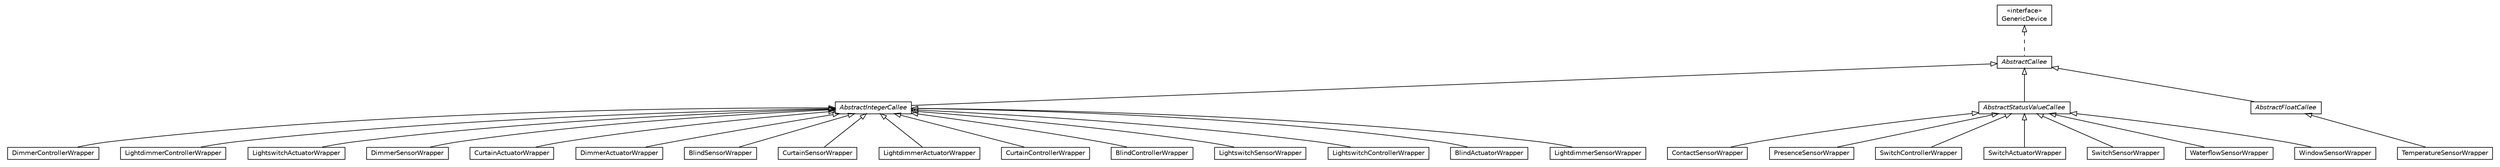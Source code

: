 #!/usr/local/bin/dot
#
# Class diagram 
# Generated by UMLGraph version R5_6-24-gf6e263 (http://www.umlgraph.org/)
#

digraph G {
	edge [fontname="Helvetica",fontsize=10,labelfontname="Helvetica",labelfontsize=10];
	node [fontname="Helvetica",fontsize=10,shape=plaintext];
	nodesep=0.25;
	ranksep=0.5;
	// org.universAAL.lddi.smarthome.exporter.devices.ContactSensorWrapper
	c875505 [label=<<table title="org.universAAL.lddi.smarthome.exporter.devices.ContactSensorWrapper" border="0" cellborder="1" cellspacing="0" cellpadding="2" port="p" href="./ContactSensorWrapper.html">
		<tr><td><table border="0" cellspacing="0" cellpadding="1">
<tr><td align="center" balign="center"> ContactSensorWrapper </td></tr>
		</table></td></tr>
		</table>>, URL="./ContactSensorWrapper.html", fontname="Helvetica", fontcolor="black", fontsize=10.0];
	// org.universAAL.lddi.smarthome.exporter.devices.PresenceSensorWrapper
	c875506 [label=<<table title="org.universAAL.lddi.smarthome.exporter.devices.PresenceSensorWrapper" border="0" cellborder="1" cellspacing="0" cellpadding="2" port="p" href="./PresenceSensorWrapper.html">
		<tr><td><table border="0" cellspacing="0" cellpadding="1">
<tr><td align="center" balign="center"> PresenceSensorWrapper </td></tr>
		</table></td></tr>
		</table>>, URL="./PresenceSensorWrapper.html", fontname="Helvetica", fontcolor="black", fontsize=10.0];
	// org.universAAL.lddi.smarthome.exporter.devices.DimmerControllerWrapper
	c875507 [label=<<table title="org.universAAL.lddi.smarthome.exporter.devices.DimmerControllerWrapper" border="0" cellborder="1" cellspacing="0" cellpadding="2" port="p" href="./DimmerControllerWrapper.html">
		<tr><td><table border="0" cellspacing="0" cellpadding="1">
<tr><td align="center" balign="center"> DimmerControllerWrapper </td></tr>
		</table></td></tr>
		</table>>, URL="./DimmerControllerWrapper.html", fontname="Helvetica", fontcolor="black", fontsize=10.0];
	// org.universAAL.lddi.smarthome.exporter.devices.LightdimmerControllerWrapper
	c875508 [label=<<table title="org.universAAL.lddi.smarthome.exporter.devices.LightdimmerControllerWrapper" border="0" cellborder="1" cellspacing="0" cellpadding="2" port="p" href="./LightdimmerControllerWrapper.html">
		<tr><td><table border="0" cellspacing="0" cellpadding="1">
<tr><td align="center" balign="center"> LightdimmerControllerWrapper </td></tr>
		</table></td></tr>
		</table>>, URL="./LightdimmerControllerWrapper.html", fontname="Helvetica", fontcolor="black", fontsize=10.0];
	// org.universAAL.lddi.smarthome.exporter.devices.LightswitchActuatorWrapper
	c875509 [label=<<table title="org.universAAL.lddi.smarthome.exporter.devices.LightswitchActuatorWrapper" border="0" cellborder="1" cellspacing="0" cellpadding="2" port="p" href="./LightswitchActuatorWrapper.html">
		<tr><td><table border="0" cellspacing="0" cellpadding="1">
<tr><td align="center" balign="center"> LightswitchActuatorWrapper </td></tr>
		</table></td></tr>
		</table>>, URL="./LightswitchActuatorWrapper.html", fontname="Helvetica", fontcolor="black", fontsize=10.0];
	// org.universAAL.lddi.smarthome.exporter.devices.GenericDevice
	c875510 [label=<<table title="org.universAAL.lddi.smarthome.exporter.devices.GenericDevice" border="0" cellborder="1" cellspacing="0" cellpadding="2" port="p" href="./GenericDevice.html">
		<tr><td><table border="0" cellspacing="0" cellpadding="1">
<tr><td align="center" balign="center"> &#171;interface&#187; </td></tr>
<tr><td align="center" balign="center"> GenericDevice </td></tr>
		</table></td></tr>
		</table>>, URL="./GenericDevice.html", fontname="Helvetica", fontcolor="black", fontsize=10.0];
	// org.universAAL.lddi.smarthome.exporter.devices.DimmerSensorWrapper
	c875511 [label=<<table title="org.universAAL.lddi.smarthome.exporter.devices.DimmerSensorWrapper" border="0" cellborder="1" cellspacing="0" cellpadding="2" port="p" href="./DimmerSensorWrapper.html">
		<tr><td><table border="0" cellspacing="0" cellpadding="1">
<tr><td align="center" balign="center"> DimmerSensorWrapper </td></tr>
		</table></td></tr>
		</table>>, URL="./DimmerSensorWrapper.html", fontname="Helvetica", fontcolor="black", fontsize=10.0];
	// org.universAAL.lddi.smarthome.exporter.devices.TemperatureSensorWrapper
	c875512 [label=<<table title="org.universAAL.lddi.smarthome.exporter.devices.TemperatureSensorWrapper" border="0" cellborder="1" cellspacing="0" cellpadding="2" port="p" href="./TemperatureSensorWrapper.html">
		<tr><td><table border="0" cellspacing="0" cellpadding="1">
<tr><td align="center" balign="center"> TemperatureSensorWrapper </td></tr>
		</table></td></tr>
		</table>>, URL="./TemperatureSensorWrapper.html", fontname="Helvetica", fontcolor="black", fontsize=10.0];
	// org.universAAL.lddi.smarthome.exporter.devices.CurtainActuatorWrapper
	c875513 [label=<<table title="org.universAAL.lddi.smarthome.exporter.devices.CurtainActuatorWrapper" border="0" cellborder="1" cellspacing="0" cellpadding="2" port="p" href="./CurtainActuatorWrapper.html">
		<tr><td><table border="0" cellspacing="0" cellpadding="1">
<tr><td align="center" balign="center"> CurtainActuatorWrapper </td></tr>
		</table></td></tr>
		</table>>, URL="./CurtainActuatorWrapper.html", fontname="Helvetica", fontcolor="black", fontsize=10.0];
	// org.universAAL.lddi.smarthome.exporter.devices.SwitchControllerWrapper
	c875514 [label=<<table title="org.universAAL.lddi.smarthome.exporter.devices.SwitchControllerWrapper" border="0" cellborder="1" cellspacing="0" cellpadding="2" port="p" href="./SwitchControllerWrapper.html">
		<tr><td><table border="0" cellspacing="0" cellpadding="1">
<tr><td align="center" balign="center"> SwitchControllerWrapper </td></tr>
		</table></td></tr>
		</table>>, URL="./SwitchControllerWrapper.html", fontname="Helvetica", fontcolor="black", fontsize=10.0];
	// org.universAAL.lddi.smarthome.exporter.devices.DimmerActuatorWrapper
	c875515 [label=<<table title="org.universAAL.lddi.smarthome.exporter.devices.DimmerActuatorWrapper" border="0" cellborder="1" cellspacing="0" cellpadding="2" port="p" href="./DimmerActuatorWrapper.html">
		<tr><td><table border="0" cellspacing="0" cellpadding="1">
<tr><td align="center" balign="center"> DimmerActuatorWrapper </td></tr>
		</table></td></tr>
		</table>>, URL="./DimmerActuatorWrapper.html", fontname="Helvetica", fontcolor="black", fontsize=10.0];
	// org.universAAL.lddi.smarthome.exporter.devices.BlindSensorWrapper
	c875516 [label=<<table title="org.universAAL.lddi.smarthome.exporter.devices.BlindSensorWrapper" border="0" cellborder="1" cellspacing="0" cellpadding="2" port="p" href="./BlindSensorWrapper.html">
		<tr><td><table border="0" cellspacing="0" cellpadding="1">
<tr><td align="center" balign="center"> BlindSensorWrapper </td></tr>
		</table></td></tr>
		</table>>, URL="./BlindSensorWrapper.html", fontname="Helvetica", fontcolor="black", fontsize=10.0];
	// org.universAAL.lddi.smarthome.exporter.devices.AbstractIntegerCallee
	c875517 [label=<<table title="org.universAAL.lddi.smarthome.exporter.devices.AbstractIntegerCallee" border="0" cellborder="1" cellspacing="0" cellpadding="2" port="p" href="./AbstractIntegerCallee.html">
		<tr><td><table border="0" cellspacing="0" cellpadding="1">
<tr><td align="center" balign="center"><font face="Helvetica-Oblique"> AbstractIntegerCallee </font></td></tr>
		</table></td></tr>
		</table>>, URL="./AbstractIntegerCallee.html", fontname="Helvetica", fontcolor="black", fontsize=10.0];
	// org.universAAL.lddi.smarthome.exporter.devices.SwitchActuatorWrapper
	c875518 [label=<<table title="org.universAAL.lddi.smarthome.exporter.devices.SwitchActuatorWrapper" border="0" cellborder="1" cellspacing="0" cellpadding="2" port="p" href="./SwitchActuatorWrapper.html">
		<tr><td><table border="0" cellspacing="0" cellpadding="1">
<tr><td align="center" balign="center"> SwitchActuatorWrapper </td></tr>
		</table></td></tr>
		</table>>, URL="./SwitchActuatorWrapper.html", fontname="Helvetica", fontcolor="black", fontsize=10.0];
	// org.universAAL.lddi.smarthome.exporter.devices.CurtainSensorWrapper
	c875519 [label=<<table title="org.universAAL.lddi.smarthome.exporter.devices.CurtainSensorWrapper" border="0" cellborder="1" cellspacing="0" cellpadding="2" port="p" href="./CurtainSensorWrapper.html">
		<tr><td><table border="0" cellspacing="0" cellpadding="1">
<tr><td align="center" balign="center"> CurtainSensorWrapper </td></tr>
		</table></td></tr>
		</table>>, URL="./CurtainSensorWrapper.html", fontname="Helvetica", fontcolor="black", fontsize=10.0];
	// org.universAAL.lddi.smarthome.exporter.devices.LightdimmerActuatorWrapper
	c875520 [label=<<table title="org.universAAL.lddi.smarthome.exporter.devices.LightdimmerActuatorWrapper" border="0" cellborder="1" cellspacing="0" cellpadding="2" port="p" href="./LightdimmerActuatorWrapper.html">
		<tr><td><table border="0" cellspacing="0" cellpadding="1">
<tr><td align="center" balign="center"> LightdimmerActuatorWrapper </td></tr>
		</table></td></tr>
		</table>>, URL="./LightdimmerActuatorWrapper.html", fontname="Helvetica", fontcolor="black", fontsize=10.0];
	// org.universAAL.lddi.smarthome.exporter.devices.CurtainControllerWrapper
	c875521 [label=<<table title="org.universAAL.lddi.smarthome.exporter.devices.CurtainControllerWrapper" border="0" cellborder="1" cellspacing="0" cellpadding="2" port="p" href="./CurtainControllerWrapper.html">
		<tr><td><table border="0" cellspacing="0" cellpadding="1">
<tr><td align="center" balign="center"> CurtainControllerWrapper </td></tr>
		</table></td></tr>
		</table>>, URL="./CurtainControllerWrapper.html", fontname="Helvetica", fontcolor="black", fontsize=10.0];
	// org.universAAL.lddi.smarthome.exporter.devices.AbstractStatusValueCallee
	c875522 [label=<<table title="org.universAAL.lddi.smarthome.exporter.devices.AbstractStatusValueCallee" border="0" cellborder="1" cellspacing="0" cellpadding="2" port="p" href="./AbstractStatusValueCallee.html">
		<tr><td><table border="0" cellspacing="0" cellpadding="1">
<tr><td align="center" balign="center"><font face="Helvetica-Oblique"> AbstractStatusValueCallee </font></td></tr>
		</table></td></tr>
		</table>>, URL="./AbstractStatusValueCallee.html", fontname="Helvetica", fontcolor="black", fontsize=10.0];
	// org.universAAL.lddi.smarthome.exporter.devices.BlindControllerWrapper
	c875523 [label=<<table title="org.universAAL.lddi.smarthome.exporter.devices.BlindControllerWrapper" border="0" cellborder="1" cellspacing="0" cellpadding="2" port="p" href="./BlindControllerWrapper.html">
		<tr><td><table border="0" cellspacing="0" cellpadding="1">
<tr><td align="center" balign="center"> BlindControllerWrapper </td></tr>
		</table></td></tr>
		</table>>, URL="./BlindControllerWrapper.html", fontname="Helvetica", fontcolor="black", fontsize=10.0];
	// org.universAAL.lddi.smarthome.exporter.devices.SwitchSensorWrapper
	c875524 [label=<<table title="org.universAAL.lddi.smarthome.exporter.devices.SwitchSensorWrapper" border="0" cellborder="1" cellspacing="0" cellpadding="2" port="p" href="./SwitchSensorWrapper.html">
		<tr><td><table border="0" cellspacing="0" cellpadding="1">
<tr><td align="center" balign="center"> SwitchSensorWrapper </td></tr>
		</table></td></tr>
		</table>>, URL="./SwitchSensorWrapper.html", fontname="Helvetica", fontcolor="black", fontsize=10.0];
	// org.universAAL.lddi.smarthome.exporter.devices.AbstractCallee
	c875525 [label=<<table title="org.universAAL.lddi.smarthome.exporter.devices.AbstractCallee" border="0" cellborder="1" cellspacing="0" cellpadding="2" port="p" href="./AbstractCallee.html">
		<tr><td><table border="0" cellspacing="0" cellpadding="1">
<tr><td align="center" balign="center"><font face="Helvetica-Oblique"> AbstractCallee </font></td></tr>
		</table></td></tr>
		</table>>, URL="./AbstractCallee.html", fontname="Helvetica", fontcolor="black", fontsize=10.0];
	// org.universAAL.lddi.smarthome.exporter.devices.LightswitchSensorWrapper
	c875526 [label=<<table title="org.universAAL.lddi.smarthome.exporter.devices.LightswitchSensorWrapper" border="0" cellborder="1" cellspacing="0" cellpadding="2" port="p" href="./LightswitchSensorWrapper.html">
		<tr><td><table border="0" cellspacing="0" cellpadding="1">
<tr><td align="center" balign="center"> LightswitchSensorWrapper </td></tr>
		</table></td></tr>
		</table>>, URL="./LightswitchSensorWrapper.html", fontname="Helvetica", fontcolor="black", fontsize=10.0];
	// org.universAAL.lddi.smarthome.exporter.devices.WaterflowSensorWrapper
	c875527 [label=<<table title="org.universAAL.lddi.smarthome.exporter.devices.WaterflowSensorWrapper" border="0" cellborder="1" cellspacing="0" cellpadding="2" port="p" href="./WaterflowSensorWrapper.html">
		<tr><td><table border="0" cellspacing="0" cellpadding="1">
<tr><td align="center" balign="center"> WaterflowSensorWrapper </td></tr>
		</table></td></tr>
		</table>>, URL="./WaterflowSensorWrapper.html", fontname="Helvetica", fontcolor="black", fontsize=10.0];
	// org.universAAL.lddi.smarthome.exporter.devices.LightswitchControllerWrapper
	c875528 [label=<<table title="org.universAAL.lddi.smarthome.exporter.devices.LightswitchControllerWrapper" border="0" cellborder="1" cellspacing="0" cellpadding="2" port="p" href="./LightswitchControllerWrapper.html">
		<tr><td><table border="0" cellspacing="0" cellpadding="1">
<tr><td align="center" balign="center"> LightswitchControllerWrapper </td></tr>
		</table></td></tr>
		</table>>, URL="./LightswitchControllerWrapper.html", fontname="Helvetica", fontcolor="black", fontsize=10.0];
	// org.universAAL.lddi.smarthome.exporter.devices.WindowSensorWrapper
	c875529 [label=<<table title="org.universAAL.lddi.smarthome.exporter.devices.WindowSensorWrapper" border="0" cellborder="1" cellspacing="0" cellpadding="2" port="p" href="./WindowSensorWrapper.html">
		<tr><td><table border="0" cellspacing="0" cellpadding="1">
<tr><td align="center" balign="center"> WindowSensorWrapper </td></tr>
		</table></td></tr>
		</table>>, URL="./WindowSensorWrapper.html", fontname="Helvetica", fontcolor="black", fontsize=10.0];
	// org.universAAL.lddi.smarthome.exporter.devices.AbstractFloatCallee
	c875530 [label=<<table title="org.universAAL.lddi.smarthome.exporter.devices.AbstractFloatCallee" border="0" cellborder="1" cellspacing="0" cellpadding="2" port="p" href="./AbstractFloatCallee.html">
		<tr><td><table border="0" cellspacing="0" cellpadding="1">
<tr><td align="center" balign="center"><font face="Helvetica-Oblique"> AbstractFloatCallee </font></td></tr>
		</table></td></tr>
		</table>>, URL="./AbstractFloatCallee.html", fontname="Helvetica", fontcolor="black", fontsize=10.0];
	// org.universAAL.lddi.smarthome.exporter.devices.BlindActuatorWrapper
	c875531 [label=<<table title="org.universAAL.lddi.smarthome.exporter.devices.BlindActuatorWrapper" border="0" cellborder="1" cellspacing="0" cellpadding="2" port="p" href="./BlindActuatorWrapper.html">
		<tr><td><table border="0" cellspacing="0" cellpadding="1">
<tr><td align="center" balign="center"> BlindActuatorWrapper </td></tr>
		</table></td></tr>
		</table>>, URL="./BlindActuatorWrapper.html", fontname="Helvetica", fontcolor="black", fontsize=10.0];
	// org.universAAL.lddi.smarthome.exporter.devices.LightdimmerSensorWrapper
	c875532 [label=<<table title="org.universAAL.lddi.smarthome.exporter.devices.LightdimmerSensorWrapper" border="0" cellborder="1" cellspacing="0" cellpadding="2" port="p" href="./LightdimmerSensorWrapper.html">
		<tr><td><table border="0" cellspacing="0" cellpadding="1">
<tr><td align="center" balign="center"> LightdimmerSensorWrapper </td></tr>
		</table></td></tr>
		</table>>, URL="./LightdimmerSensorWrapper.html", fontname="Helvetica", fontcolor="black", fontsize=10.0];
	//org.universAAL.lddi.smarthome.exporter.devices.ContactSensorWrapper extends org.universAAL.lddi.smarthome.exporter.devices.AbstractStatusValueCallee
	c875522:p -> c875505:p [dir=back,arrowtail=empty];
	//org.universAAL.lddi.smarthome.exporter.devices.PresenceSensorWrapper extends org.universAAL.lddi.smarthome.exporter.devices.AbstractStatusValueCallee
	c875522:p -> c875506:p [dir=back,arrowtail=empty];
	//org.universAAL.lddi.smarthome.exporter.devices.DimmerControllerWrapper extends org.universAAL.lddi.smarthome.exporter.devices.AbstractIntegerCallee
	c875517:p -> c875507:p [dir=back,arrowtail=empty];
	//org.universAAL.lddi.smarthome.exporter.devices.LightdimmerControllerWrapper extends org.universAAL.lddi.smarthome.exporter.devices.AbstractIntegerCallee
	c875517:p -> c875508:p [dir=back,arrowtail=empty];
	//org.universAAL.lddi.smarthome.exporter.devices.LightswitchActuatorWrapper extends org.universAAL.lddi.smarthome.exporter.devices.AbstractIntegerCallee
	c875517:p -> c875509:p [dir=back,arrowtail=empty];
	//org.universAAL.lddi.smarthome.exporter.devices.DimmerSensorWrapper extends org.universAAL.lddi.smarthome.exporter.devices.AbstractIntegerCallee
	c875517:p -> c875511:p [dir=back,arrowtail=empty];
	//org.universAAL.lddi.smarthome.exporter.devices.TemperatureSensorWrapper extends org.universAAL.lddi.smarthome.exporter.devices.AbstractFloatCallee
	c875530:p -> c875512:p [dir=back,arrowtail=empty];
	//org.universAAL.lddi.smarthome.exporter.devices.CurtainActuatorWrapper extends org.universAAL.lddi.smarthome.exporter.devices.AbstractIntegerCallee
	c875517:p -> c875513:p [dir=back,arrowtail=empty];
	//org.universAAL.lddi.smarthome.exporter.devices.SwitchControllerWrapper extends org.universAAL.lddi.smarthome.exporter.devices.AbstractStatusValueCallee
	c875522:p -> c875514:p [dir=back,arrowtail=empty];
	//org.universAAL.lddi.smarthome.exporter.devices.DimmerActuatorWrapper extends org.universAAL.lddi.smarthome.exporter.devices.AbstractIntegerCallee
	c875517:p -> c875515:p [dir=back,arrowtail=empty];
	//org.universAAL.lddi.smarthome.exporter.devices.BlindSensorWrapper extends org.universAAL.lddi.smarthome.exporter.devices.AbstractIntegerCallee
	c875517:p -> c875516:p [dir=back,arrowtail=empty];
	//org.universAAL.lddi.smarthome.exporter.devices.AbstractIntegerCallee extends org.universAAL.lddi.smarthome.exporter.devices.AbstractCallee
	c875525:p -> c875517:p [dir=back,arrowtail=empty];
	//org.universAAL.lddi.smarthome.exporter.devices.SwitchActuatorWrapper extends org.universAAL.lddi.smarthome.exporter.devices.AbstractStatusValueCallee
	c875522:p -> c875518:p [dir=back,arrowtail=empty];
	//org.universAAL.lddi.smarthome.exporter.devices.CurtainSensorWrapper extends org.universAAL.lddi.smarthome.exporter.devices.AbstractIntegerCallee
	c875517:p -> c875519:p [dir=back,arrowtail=empty];
	//org.universAAL.lddi.smarthome.exporter.devices.LightdimmerActuatorWrapper extends org.universAAL.lddi.smarthome.exporter.devices.AbstractIntegerCallee
	c875517:p -> c875520:p [dir=back,arrowtail=empty];
	//org.universAAL.lddi.smarthome.exporter.devices.CurtainControllerWrapper extends org.universAAL.lddi.smarthome.exporter.devices.AbstractIntegerCallee
	c875517:p -> c875521:p [dir=back,arrowtail=empty];
	//org.universAAL.lddi.smarthome.exporter.devices.AbstractStatusValueCallee extends org.universAAL.lddi.smarthome.exporter.devices.AbstractCallee
	c875525:p -> c875522:p [dir=back,arrowtail=empty];
	//org.universAAL.lddi.smarthome.exporter.devices.BlindControllerWrapper extends org.universAAL.lddi.smarthome.exporter.devices.AbstractIntegerCallee
	c875517:p -> c875523:p [dir=back,arrowtail=empty];
	//org.universAAL.lddi.smarthome.exporter.devices.SwitchSensorWrapper extends org.universAAL.lddi.smarthome.exporter.devices.AbstractStatusValueCallee
	c875522:p -> c875524:p [dir=back,arrowtail=empty];
	//org.universAAL.lddi.smarthome.exporter.devices.AbstractCallee implements org.universAAL.lddi.smarthome.exporter.devices.GenericDevice
	c875510:p -> c875525:p [dir=back,arrowtail=empty,style=dashed];
	//org.universAAL.lddi.smarthome.exporter.devices.LightswitchSensorWrapper extends org.universAAL.lddi.smarthome.exporter.devices.AbstractIntegerCallee
	c875517:p -> c875526:p [dir=back,arrowtail=empty];
	//org.universAAL.lddi.smarthome.exporter.devices.WaterflowSensorWrapper extends org.universAAL.lddi.smarthome.exporter.devices.AbstractStatusValueCallee
	c875522:p -> c875527:p [dir=back,arrowtail=empty];
	//org.universAAL.lddi.smarthome.exporter.devices.LightswitchControllerWrapper extends org.universAAL.lddi.smarthome.exporter.devices.AbstractIntegerCallee
	c875517:p -> c875528:p [dir=back,arrowtail=empty];
	//org.universAAL.lddi.smarthome.exporter.devices.WindowSensorWrapper extends org.universAAL.lddi.smarthome.exporter.devices.AbstractStatusValueCallee
	c875522:p -> c875529:p [dir=back,arrowtail=empty];
	//org.universAAL.lddi.smarthome.exporter.devices.AbstractFloatCallee extends org.universAAL.lddi.smarthome.exporter.devices.AbstractCallee
	c875525:p -> c875530:p [dir=back,arrowtail=empty];
	//org.universAAL.lddi.smarthome.exporter.devices.BlindActuatorWrapper extends org.universAAL.lddi.smarthome.exporter.devices.AbstractIntegerCallee
	c875517:p -> c875531:p [dir=back,arrowtail=empty];
	//org.universAAL.lddi.smarthome.exporter.devices.LightdimmerSensorWrapper extends org.universAAL.lddi.smarthome.exporter.devices.AbstractIntegerCallee
	c875517:p -> c875532:p [dir=back,arrowtail=empty];
}

